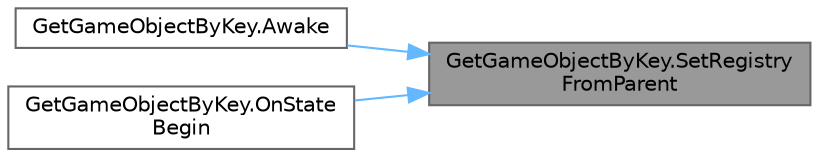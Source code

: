 digraph "GetGameObjectByKey.SetRegistryFromParent"
{
 // LATEX_PDF_SIZE
  bgcolor="transparent";
  edge [fontname=Helvetica,fontsize=10,labelfontname=Helvetica,labelfontsize=10];
  node [fontname=Helvetica,fontsize=10,shape=box,height=0.2,width=0.4];
  rankdir="RL";
  Node1 [id="Node000001",label="GetGameObjectByKey.SetRegistry\lFromParent",height=0.2,width=0.4,color="gray40", fillcolor="grey60", style="filled", fontcolor="black",tooltip="親オブジェクトから GameObjectRegistry を取得する (未設定時のみ)"];
  Node1 -> Node2 [id="edge1_Node000001_Node000002",dir="back",color="steelblue1",style="solid",tooltip=" "];
  Node2 [id="Node000002",label="GetGameObjectByKey.Awake",height=0.2,width=0.4,color="grey40", fillcolor="white", style="filled",URL="$class_get_game_object_by_key.html#a1ba9032fcb9b10e5071e670f6d214fae",tooltip=" "];
  Node1 -> Node3 [id="edge2_Node000001_Node000003",dir="back",color="steelblue1",style="solid",tooltip=" "];
  Node3 [id="Node000003",label="GetGameObjectByKey.OnState\lBegin",height=0.2,width=0.4,color="grey40", fillcolor="white", style="filled",URL="$class_get_game_object_by_key.html#a9930abf6dce4cd0a4f4abd32e0ccb5fc",tooltip=" "];
}
